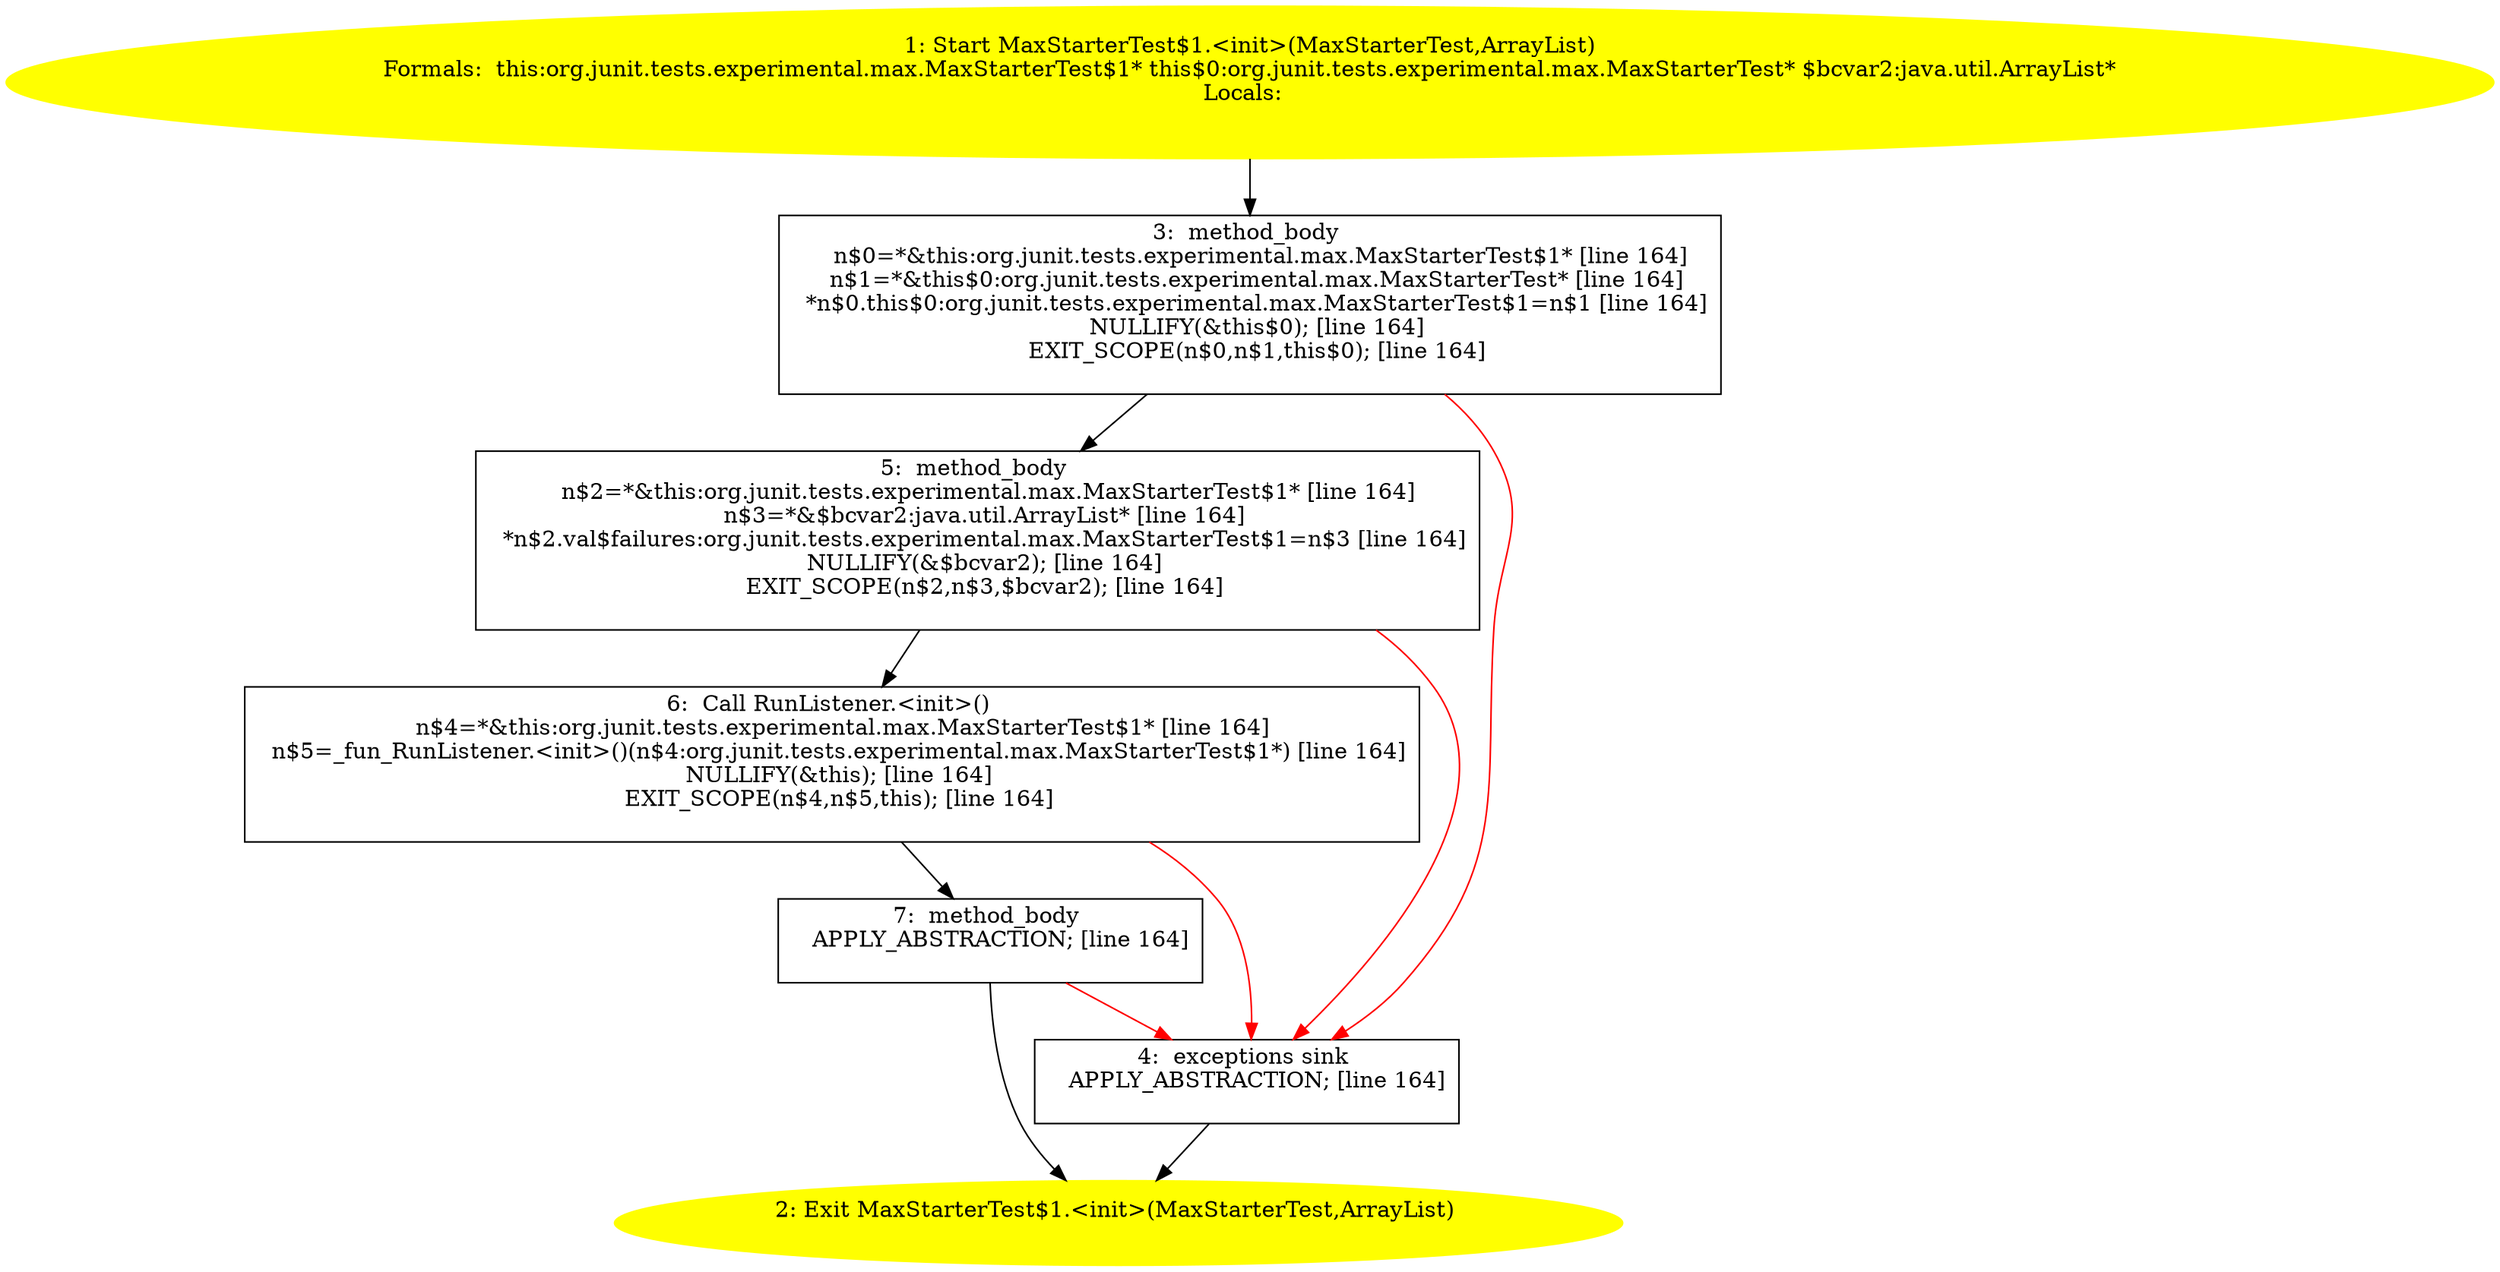/* @generated */
digraph cfg {
"org.junit.tests.experimental.max.MaxStarterTest$1.<init>(org.junit.tests.experimental.max.MaxStarter.7b5b048175fdf5080b0ef351d6e2b749_1" [label="1: Start MaxStarterTest$1.<init>(MaxStarterTest,ArrayList)\nFormals:  this:org.junit.tests.experimental.max.MaxStarterTest$1* this$0:org.junit.tests.experimental.max.MaxStarterTest* $bcvar2:java.util.ArrayList*\nLocals:  \n  " color=yellow style=filled]
	

	 "org.junit.tests.experimental.max.MaxStarterTest$1.<init>(org.junit.tests.experimental.max.MaxStarter.7b5b048175fdf5080b0ef351d6e2b749_1" -> "org.junit.tests.experimental.max.MaxStarterTest$1.<init>(org.junit.tests.experimental.max.MaxStarter.7b5b048175fdf5080b0ef351d6e2b749_3" ;
"org.junit.tests.experimental.max.MaxStarterTest$1.<init>(org.junit.tests.experimental.max.MaxStarter.7b5b048175fdf5080b0ef351d6e2b749_2" [label="2: Exit MaxStarterTest$1.<init>(MaxStarterTest,ArrayList) \n  " color=yellow style=filled]
	

"org.junit.tests.experimental.max.MaxStarterTest$1.<init>(org.junit.tests.experimental.max.MaxStarter.7b5b048175fdf5080b0ef351d6e2b749_3" [label="3:  method_body \n   n$0=*&this:org.junit.tests.experimental.max.MaxStarterTest$1* [line 164]\n  n$1=*&this$0:org.junit.tests.experimental.max.MaxStarterTest* [line 164]\n  *n$0.this$0:org.junit.tests.experimental.max.MaxStarterTest$1=n$1 [line 164]\n  NULLIFY(&this$0); [line 164]\n  EXIT_SCOPE(n$0,n$1,this$0); [line 164]\n " shape="box"]
	

	 "org.junit.tests.experimental.max.MaxStarterTest$1.<init>(org.junit.tests.experimental.max.MaxStarter.7b5b048175fdf5080b0ef351d6e2b749_3" -> "org.junit.tests.experimental.max.MaxStarterTest$1.<init>(org.junit.tests.experimental.max.MaxStarter.7b5b048175fdf5080b0ef351d6e2b749_5" ;
	 "org.junit.tests.experimental.max.MaxStarterTest$1.<init>(org.junit.tests.experimental.max.MaxStarter.7b5b048175fdf5080b0ef351d6e2b749_3" -> "org.junit.tests.experimental.max.MaxStarterTest$1.<init>(org.junit.tests.experimental.max.MaxStarter.7b5b048175fdf5080b0ef351d6e2b749_4" [color="red" ];
"org.junit.tests.experimental.max.MaxStarterTest$1.<init>(org.junit.tests.experimental.max.MaxStarter.7b5b048175fdf5080b0ef351d6e2b749_4" [label="4:  exceptions sink \n   APPLY_ABSTRACTION; [line 164]\n " shape="box"]
	

	 "org.junit.tests.experimental.max.MaxStarterTest$1.<init>(org.junit.tests.experimental.max.MaxStarter.7b5b048175fdf5080b0ef351d6e2b749_4" -> "org.junit.tests.experimental.max.MaxStarterTest$1.<init>(org.junit.tests.experimental.max.MaxStarter.7b5b048175fdf5080b0ef351d6e2b749_2" ;
"org.junit.tests.experimental.max.MaxStarterTest$1.<init>(org.junit.tests.experimental.max.MaxStarter.7b5b048175fdf5080b0ef351d6e2b749_5" [label="5:  method_body \n   n$2=*&this:org.junit.tests.experimental.max.MaxStarterTest$1* [line 164]\n  n$3=*&$bcvar2:java.util.ArrayList* [line 164]\n  *n$2.val$failures:org.junit.tests.experimental.max.MaxStarterTest$1=n$3 [line 164]\n  NULLIFY(&$bcvar2); [line 164]\n  EXIT_SCOPE(n$2,n$3,$bcvar2); [line 164]\n " shape="box"]
	

	 "org.junit.tests.experimental.max.MaxStarterTest$1.<init>(org.junit.tests.experimental.max.MaxStarter.7b5b048175fdf5080b0ef351d6e2b749_5" -> "org.junit.tests.experimental.max.MaxStarterTest$1.<init>(org.junit.tests.experimental.max.MaxStarter.7b5b048175fdf5080b0ef351d6e2b749_6" ;
	 "org.junit.tests.experimental.max.MaxStarterTest$1.<init>(org.junit.tests.experimental.max.MaxStarter.7b5b048175fdf5080b0ef351d6e2b749_5" -> "org.junit.tests.experimental.max.MaxStarterTest$1.<init>(org.junit.tests.experimental.max.MaxStarter.7b5b048175fdf5080b0ef351d6e2b749_4" [color="red" ];
"org.junit.tests.experimental.max.MaxStarterTest$1.<init>(org.junit.tests.experimental.max.MaxStarter.7b5b048175fdf5080b0ef351d6e2b749_6" [label="6:  Call RunListener.<init>() \n   n$4=*&this:org.junit.tests.experimental.max.MaxStarterTest$1* [line 164]\n  n$5=_fun_RunListener.<init>()(n$4:org.junit.tests.experimental.max.MaxStarterTest$1*) [line 164]\n  NULLIFY(&this); [line 164]\n  EXIT_SCOPE(n$4,n$5,this); [line 164]\n " shape="box"]
	

	 "org.junit.tests.experimental.max.MaxStarterTest$1.<init>(org.junit.tests.experimental.max.MaxStarter.7b5b048175fdf5080b0ef351d6e2b749_6" -> "org.junit.tests.experimental.max.MaxStarterTest$1.<init>(org.junit.tests.experimental.max.MaxStarter.7b5b048175fdf5080b0ef351d6e2b749_7" ;
	 "org.junit.tests.experimental.max.MaxStarterTest$1.<init>(org.junit.tests.experimental.max.MaxStarter.7b5b048175fdf5080b0ef351d6e2b749_6" -> "org.junit.tests.experimental.max.MaxStarterTest$1.<init>(org.junit.tests.experimental.max.MaxStarter.7b5b048175fdf5080b0ef351d6e2b749_4" [color="red" ];
"org.junit.tests.experimental.max.MaxStarterTest$1.<init>(org.junit.tests.experimental.max.MaxStarter.7b5b048175fdf5080b0ef351d6e2b749_7" [label="7:  method_body \n   APPLY_ABSTRACTION; [line 164]\n " shape="box"]
	

	 "org.junit.tests.experimental.max.MaxStarterTest$1.<init>(org.junit.tests.experimental.max.MaxStarter.7b5b048175fdf5080b0ef351d6e2b749_7" -> "org.junit.tests.experimental.max.MaxStarterTest$1.<init>(org.junit.tests.experimental.max.MaxStarter.7b5b048175fdf5080b0ef351d6e2b749_2" ;
	 "org.junit.tests.experimental.max.MaxStarterTest$1.<init>(org.junit.tests.experimental.max.MaxStarter.7b5b048175fdf5080b0ef351d6e2b749_7" -> "org.junit.tests.experimental.max.MaxStarterTest$1.<init>(org.junit.tests.experimental.max.MaxStarter.7b5b048175fdf5080b0ef351d6e2b749_4" [color="red" ];
}
